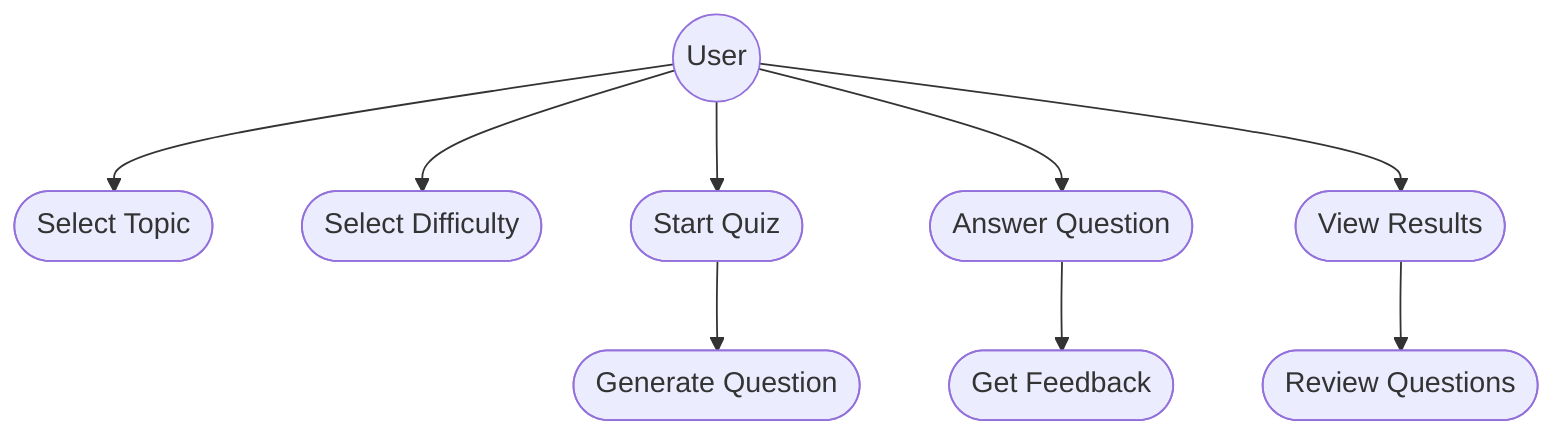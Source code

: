 flowchart TD
  User((User))
  SelectTopic([Select Topic])
  SelectDifficulty([Select Difficulty])
  StartQuiz([Start Quiz])
  AnswerQuestion([Answer Question])
  ViewResults([View Results])
  GenerateQuestion([Generate Question])
  GetFeedback([Get Feedback])
  ReviewQuestions([Review Questions])

  User --> SelectTopic
  User --> SelectDifficulty
  User --> StartQuiz
  User --> AnswerQuestion
  User --> ViewResults
  StartQuiz --> GenerateQuestion
  AnswerQuestion --> GetFeedback
  ViewResults --> ReviewQuestions
